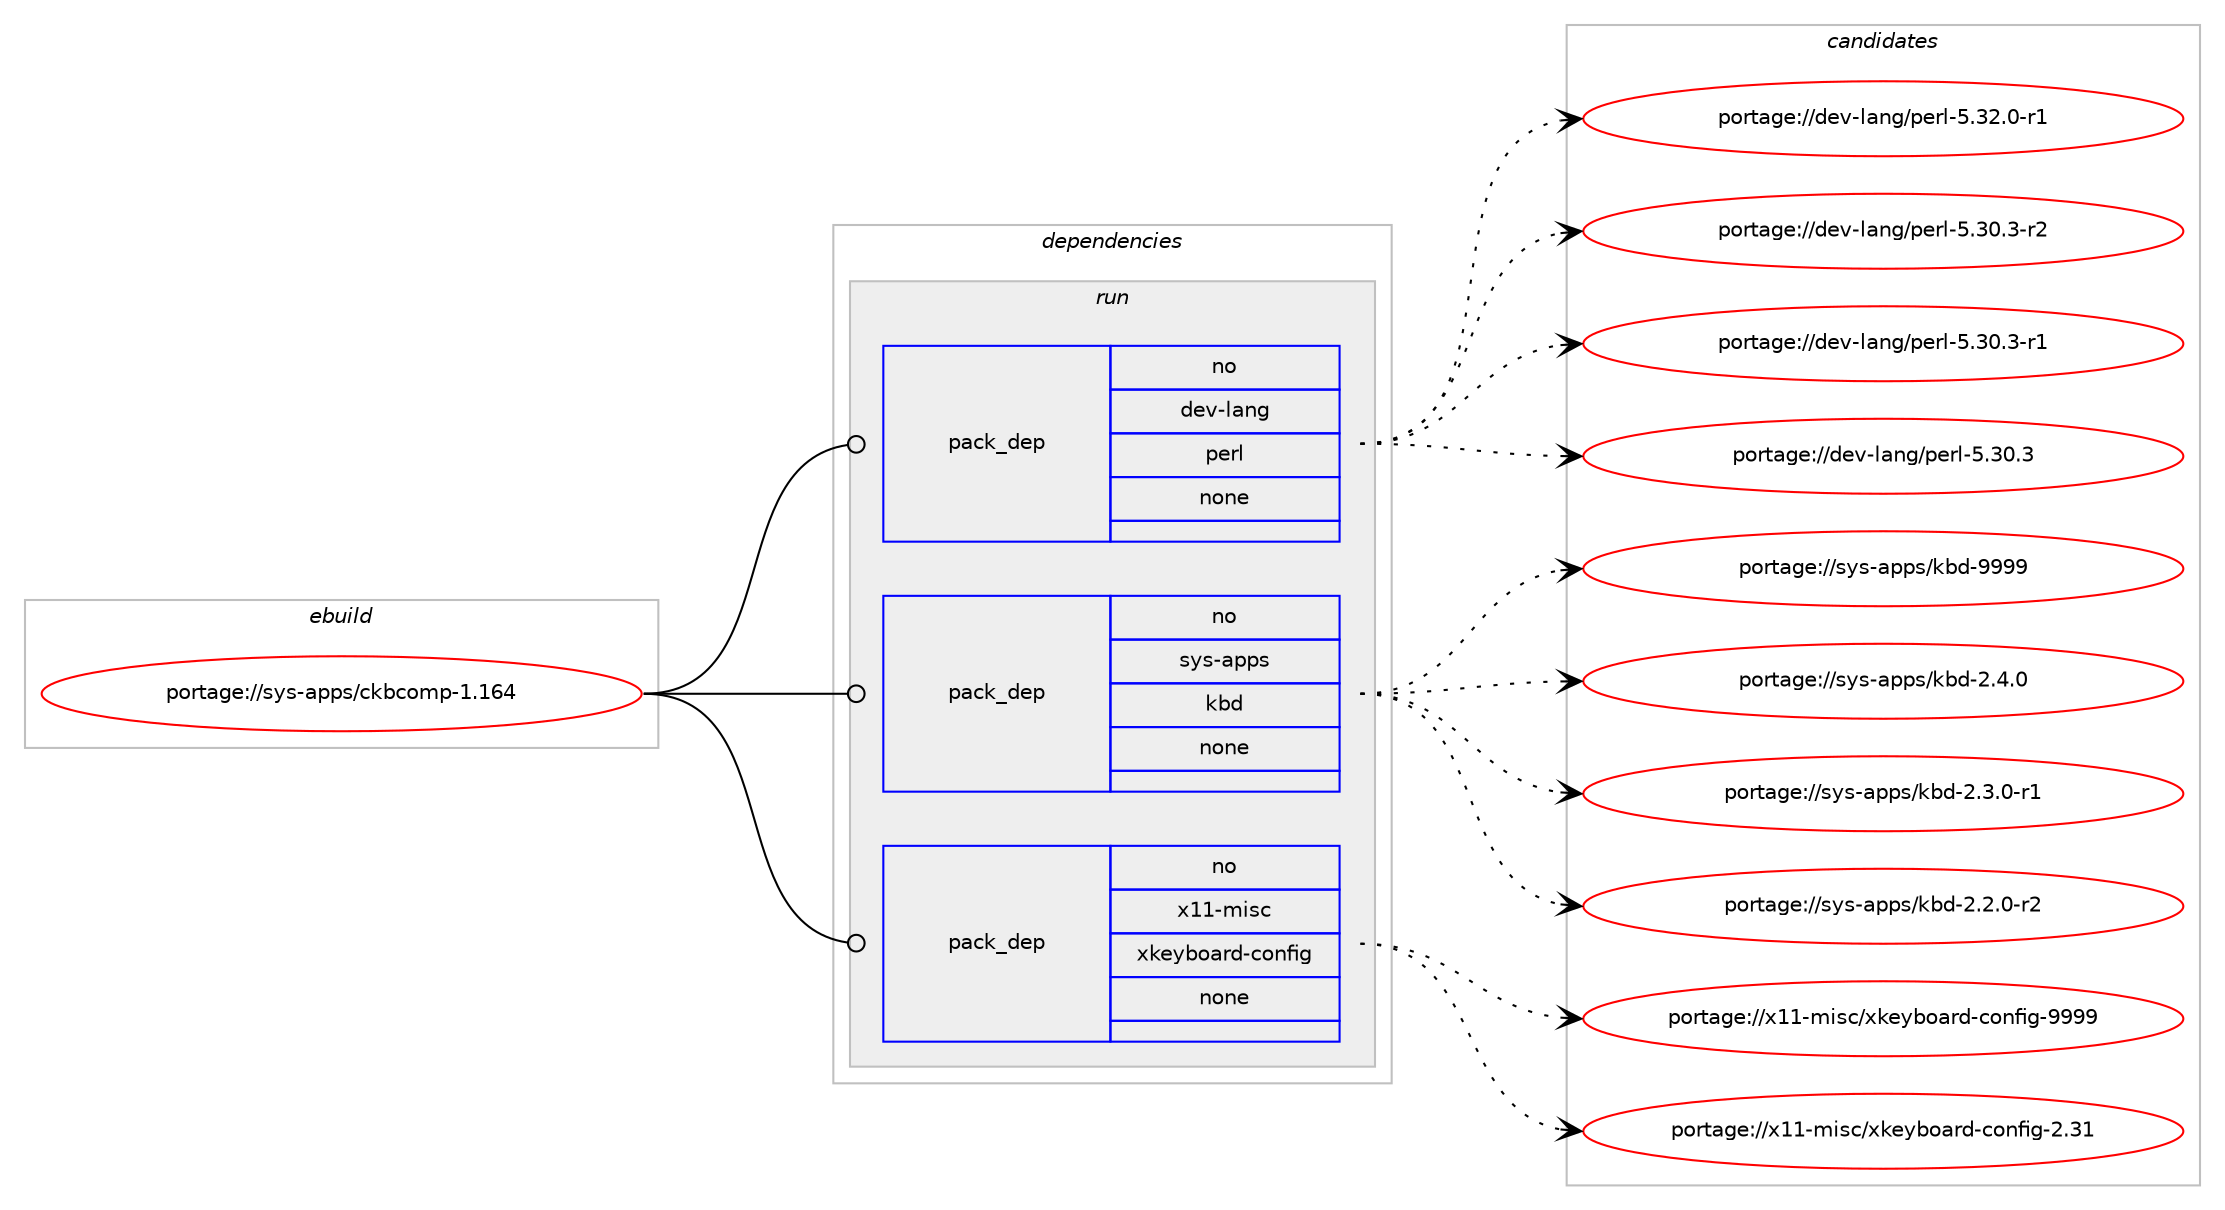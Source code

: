 digraph prolog {

# *************
# Graph options
# *************

newrank=true;
concentrate=true;
compound=true;
graph [rankdir=LR,fontname=Helvetica,fontsize=10,ranksep=1.5];#, ranksep=2.5, nodesep=0.2];
edge  [arrowhead=vee];
node  [fontname=Helvetica,fontsize=10];

# **********
# The ebuild
# **********

subgraph cluster_leftcol {
color=gray;
rank=same;
label=<<i>ebuild</i>>;
id [label="portage://sys-apps/ckbcomp-1.164", color=red, width=4, href="../sys-apps/ckbcomp-1.164.svg"];
}

# ****************
# The dependencies
# ****************

subgraph cluster_midcol {
color=gray;
label=<<i>dependencies</i>>;
subgraph cluster_compile {
fillcolor="#eeeeee";
style=filled;
label=<<i>compile</i>>;
}
subgraph cluster_compileandrun {
fillcolor="#eeeeee";
style=filled;
label=<<i>compile and run</i>>;
}
subgraph cluster_run {
fillcolor="#eeeeee";
style=filled;
label=<<i>run</i>>;
subgraph pack1525 {
dependency1736 [label=<<TABLE BORDER="0" CELLBORDER="1" CELLSPACING="0" CELLPADDING="4" WIDTH="220"><TR><TD ROWSPAN="6" CELLPADDING="30">pack_dep</TD></TR><TR><TD WIDTH="110">no</TD></TR><TR><TD>dev-lang</TD></TR><TR><TD>perl</TD></TR><TR><TD>none</TD></TR><TR><TD></TD></TR></TABLE>>, shape=none, color=blue];
}
id:e -> dependency1736:w [weight=20,style="solid",arrowhead="odot"];
subgraph pack1526 {
dependency1737 [label=<<TABLE BORDER="0" CELLBORDER="1" CELLSPACING="0" CELLPADDING="4" WIDTH="220"><TR><TD ROWSPAN="6" CELLPADDING="30">pack_dep</TD></TR><TR><TD WIDTH="110">no</TD></TR><TR><TD>sys-apps</TD></TR><TR><TD>kbd</TD></TR><TR><TD>none</TD></TR><TR><TD></TD></TR></TABLE>>, shape=none, color=blue];
}
id:e -> dependency1737:w [weight=20,style="solid",arrowhead="odot"];
subgraph pack1527 {
dependency1738 [label=<<TABLE BORDER="0" CELLBORDER="1" CELLSPACING="0" CELLPADDING="4" WIDTH="220"><TR><TD ROWSPAN="6" CELLPADDING="30">pack_dep</TD></TR><TR><TD WIDTH="110">no</TD></TR><TR><TD>x11-misc</TD></TR><TR><TD>xkeyboard-config</TD></TR><TR><TD>none</TD></TR><TR><TD></TD></TR></TABLE>>, shape=none, color=blue];
}
id:e -> dependency1738:w [weight=20,style="solid",arrowhead="odot"];
}
}

# **************
# The candidates
# **************

subgraph cluster_choices {
rank=same;
color=gray;
label=<<i>candidates</i>>;

subgraph choice1525 {
color=black;
nodesep=1;
choice100101118451089711010347112101114108455346515046484511449 [label="portage://dev-lang/perl-5.32.0-r1", color=red, width=4,href="../dev-lang/perl-5.32.0-r1.svg"];
choice100101118451089711010347112101114108455346514846514511450 [label="portage://dev-lang/perl-5.30.3-r2", color=red, width=4,href="../dev-lang/perl-5.30.3-r2.svg"];
choice100101118451089711010347112101114108455346514846514511449 [label="portage://dev-lang/perl-5.30.3-r1", color=red, width=4,href="../dev-lang/perl-5.30.3-r1.svg"];
choice10010111845108971101034711210111410845534651484651 [label="portage://dev-lang/perl-5.30.3", color=red, width=4,href="../dev-lang/perl-5.30.3.svg"];
dependency1736:e -> choice100101118451089711010347112101114108455346515046484511449:w [style=dotted,weight="100"];
dependency1736:e -> choice100101118451089711010347112101114108455346514846514511450:w [style=dotted,weight="100"];
dependency1736:e -> choice100101118451089711010347112101114108455346514846514511449:w [style=dotted,weight="100"];
dependency1736:e -> choice10010111845108971101034711210111410845534651484651:w [style=dotted,weight="100"];
}
subgraph choice1526 {
color=black;
nodesep=1;
choice115121115459711211211547107981004557575757 [label="portage://sys-apps/kbd-9999", color=red, width=4,href="../sys-apps/kbd-9999.svg"];
choice11512111545971121121154710798100455046524648 [label="portage://sys-apps/kbd-2.4.0", color=red, width=4,href="../sys-apps/kbd-2.4.0.svg"];
choice115121115459711211211547107981004550465146484511449 [label="portage://sys-apps/kbd-2.3.0-r1", color=red, width=4,href="../sys-apps/kbd-2.3.0-r1.svg"];
choice115121115459711211211547107981004550465046484511450 [label="portage://sys-apps/kbd-2.2.0-r2", color=red, width=4,href="../sys-apps/kbd-2.2.0-r2.svg"];
dependency1737:e -> choice115121115459711211211547107981004557575757:w [style=dotted,weight="100"];
dependency1737:e -> choice11512111545971121121154710798100455046524648:w [style=dotted,weight="100"];
dependency1737:e -> choice115121115459711211211547107981004550465146484511449:w [style=dotted,weight="100"];
dependency1737:e -> choice115121115459711211211547107981004550465046484511450:w [style=dotted,weight="100"];
}
subgraph choice1527 {
color=black;
nodesep=1;
choice1204949451091051159947120107101121981119711410045991111101021051034557575757 [label="portage://x11-misc/xkeyboard-config-9999", color=red, width=4,href="../x11-misc/xkeyboard-config-9999.svg"];
choice1204949451091051159947120107101121981119711410045991111101021051034550465149 [label="portage://x11-misc/xkeyboard-config-2.31", color=red, width=4,href="../x11-misc/xkeyboard-config-2.31.svg"];
dependency1738:e -> choice1204949451091051159947120107101121981119711410045991111101021051034557575757:w [style=dotted,weight="100"];
dependency1738:e -> choice1204949451091051159947120107101121981119711410045991111101021051034550465149:w [style=dotted,weight="100"];
}
}

}
